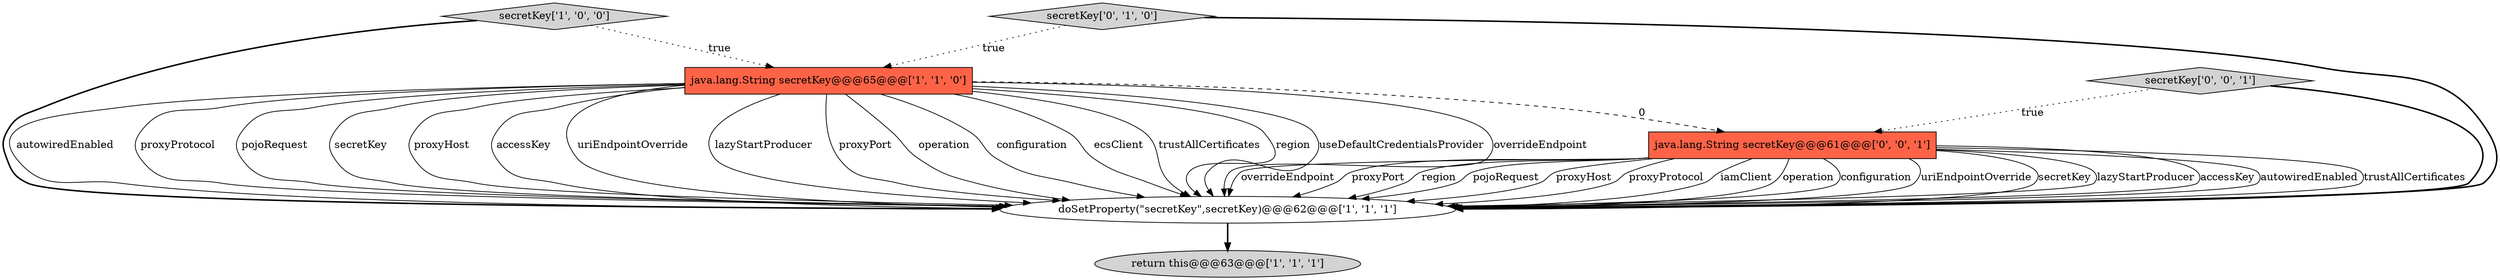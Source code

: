 digraph {
3 [style = filled, label = "return this@@@63@@@['1', '1', '1']", fillcolor = lightgray, shape = ellipse image = "AAA0AAABBB1BBB"];
2 [style = filled, label = "secretKey['1', '0', '0']", fillcolor = lightgray, shape = diamond image = "AAA0AAABBB1BBB"];
6 [style = filled, label = "secretKey['0', '0', '1']", fillcolor = lightgray, shape = diamond image = "AAA0AAABBB3BBB"];
0 [style = filled, label = "doSetProperty(\"secretKey\",secretKey)@@@62@@@['1', '1', '1']", fillcolor = white, shape = ellipse image = "AAA0AAABBB1BBB"];
5 [style = filled, label = "java.lang.String secretKey@@@61@@@['0', '0', '1']", fillcolor = tomato, shape = box image = "AAA0AAABBB3BBB"];
1 [style = filled, label = "java.lang.String secretKey@@@65@@@['1', '1', '0']", fillcolor = tomato, shape = box image = "AAA0AAABBB1BBB"];
4 [style = filled, label = "secretKey['0', '1', '0']", fillcolor = lightgray, shape = diamond image = "AAA0AAABBB2BBB"];
0->3 [style = bold, label=""];
1->0 [style = solid, label="autowiredEnabled"];
5->0 [style = solid, label="overrideEndpoint"];
1->5 [style = dashed, label="0"];
5->0 [style = solid, label="proxyPort"];
4->1 [style = dotted, label="true"];
1->0 [style = solid, label="proxyProtocol"];
1->0 [style = solid, label="pojoRequest"];
5->0 [style = solid, label="region"];
5->0 [style = solid, label="pojoRequest"];
1->0 [style = solid, label="secretKey"];
1->0 [style = solid, label="proxyHost"];
5->0 [style = solid, label="proxyHost"];
6->0 [style = bold, label=""];
1->0 [style = solid, label="accessKey"];
5->0 [style = solid, label="proxyProtocol"];
1->0 [style = solid, label="uriEndpointOverride"];
1->0 [style = solid, label="lazyStartProducer"];
1->0 [style = solid, label="proxyPort"];
1->0 [style = solid, label="operation"];
4->0 [style = bold, label=""];
5->0 [style = solid, label="iamClient"];
1->0 [style = solid, label="configuration"];
5->0 [style = solid, label="operation"];
1->0 [style = solid, label="ecsClient"];
2->0 [style = bold, label=""];
1->0 [style = solid, label="trustAllCertificates"];
1->0 [style = solid, label="region"];
1->0 [style = solid, label="useDefaultCredentialsProvider"];
2->1 [style = dotted, label="true"];
5->0 [style = solid, label="configuration"];
5->0 [style = solid, label="uriEndpointOverride"];
5->0 [style = solid, label="secretKey"];
1->0 [style = solid, label="overrideEndpoint"];
5->0 [style = solid, label="lazyStartProducer"];
5->0 [style = solid, label="accessKey"];
6->5 [style = dotted, label="true"];
5->0 [style = solid, label="autowiredEnabled"];
5->0 [style = solid, label="trustAllCertificates"];
}
